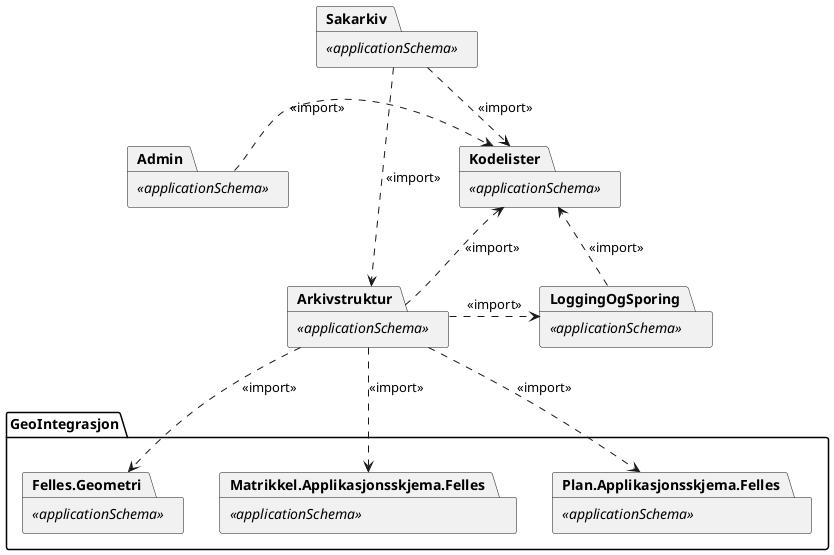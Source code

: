 @startuml
package Admin <<applicationSchema>>
package Kodelister <<applicationSchema>>
package Arkivstruktur <<applicationSchema>>
package LoggingOgSporing <<applicationSchema>>
package Sakarkiv <<applicationSchema>>

package GeoIntegrasjon {
  package Felles.Geometri <<applicationSchema>>
  package Matrikkel.Applikasjonsskjema.Felles <<applicationSchema>>
  package Plan.Applikasjonsskjema.Felles <<applicationSchema>>
}

Admin .> Kodelister : <<import>>
Sakarkiv ..> Kodelister : <<import>>
Sakarkiv .> Arkivstruktur : <<import>>
LoggingOgSporing ..> Kodelister : <<import>>
Kodelister <.. Arkivstruktur : <<import>>
Arkivstruktur .> LoggingOgSporing : <<import>>
Arkivstruktur ..> Felles.Geometri : <<import>>
Arkivstruktur ..> Matrikkel.Applikasjonsskjema.Felles : <<import>>
Arkivstruktur ..> Plan.Applikasjonsskjema.Felles : <<import>>
@enduml
